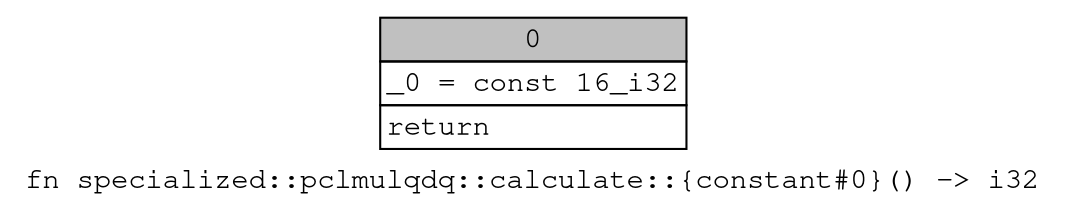 digraph Mir_0_125 {
    graph [fontname="Courier, monospace"];
    node [fontname="Courier, monospace"];
    edge [fontname="Courier, monospace"];
    label=<fn specialized::pclmulqdq::calculate::{constant#0}() -&gt; i32<br align="left"/>>;
    bb0__0_125 [shape="none", label=<<table border="0" cellborder="1" cellspacing="0"><tr><td bgcolor="gray" align="center" colspan="1">0</td></tr><tr><td align="left" balign="left">_0 = const 16_i32<br/></td></tr><tr><td align="left">return</td></tr></table>>];
}
